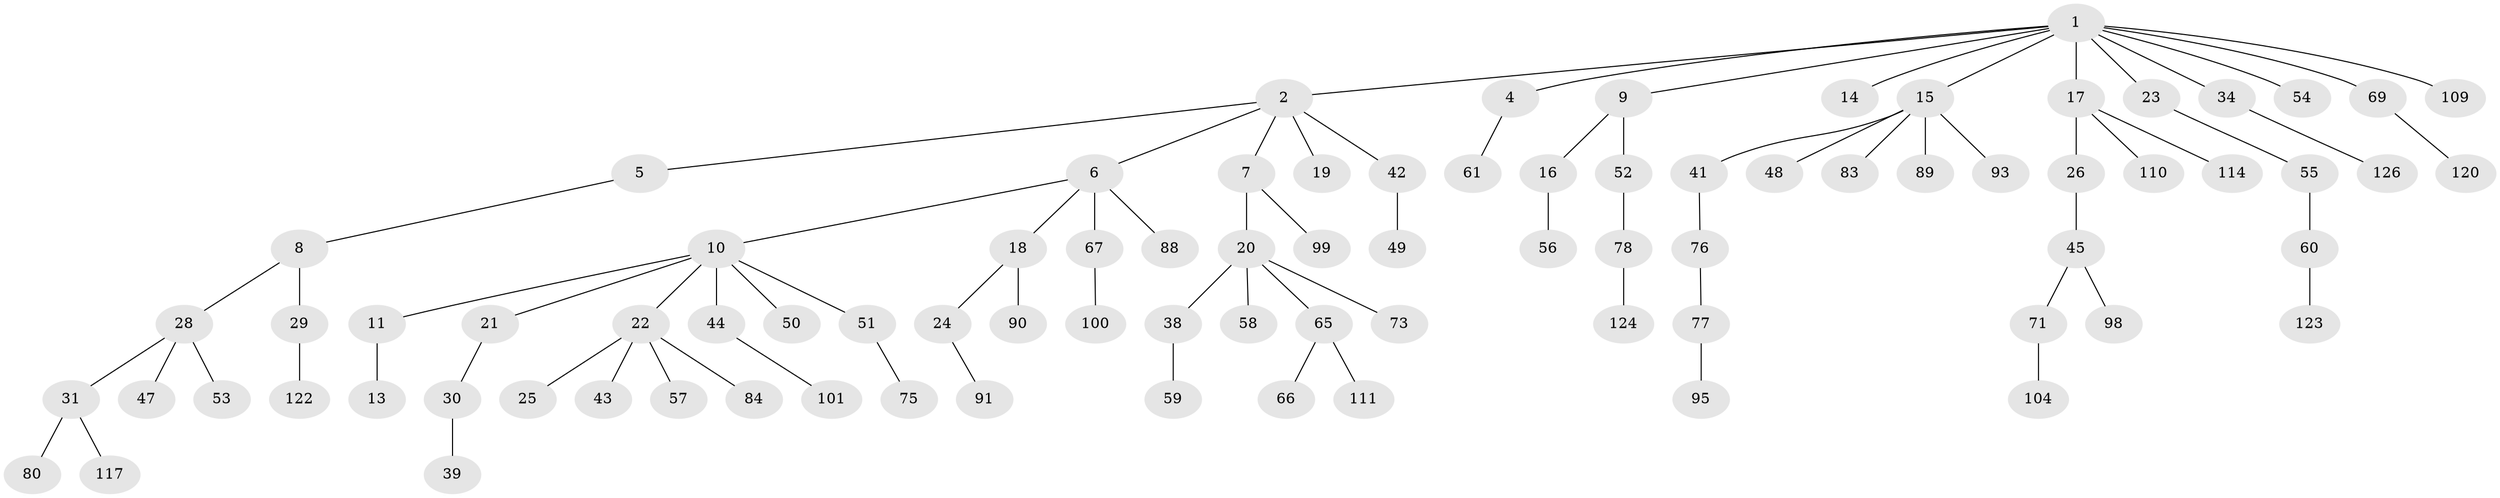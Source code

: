 // Generated by graph-tools (version 1.1) at 2025/52/02/27/25 19:52:11]
// undirected, 85 vertices, 84 edges
graph export_dot {
graph [start="1"]
  node [color=gray90,style=filled];
  1 [super="+12"];
  2 [super="+3"];
  4 [super="+86"];
  5;
  6 [super="+63"];
  7 [super="+36"];
  8 [super="+27"];
  9 [super="+121"];
  10 [super="+94"];
  11 [super="+74"];
  13 [super="+115"];
  14;
  15 [super="+35"];
  16 [super="+81"];
  17 [super="+113"];
  18 [super="+68"];
  19;
  20 [super="+40"];
  21 [super="+85"];
  22 [super="+106"];
  23;
  24 [super="+108"];
  25;
  26;
  28 [super="+116"];
  29 [super="+37"];
  30 [super="+32"];
  31 [super="+33"];
  34 [super="+96"];
  38 [super="+92"];
  39;
  41;
  42;
  43;
  44;
  45 [super="+46"];
  47 [super="+62"];
  48;
  49 [super="+119"];
  50 [super="+87"];
  51;
  52 [super="+112"];
  53 [super="+64"];
  54 [super="+125"];
  55 [super="+72"];
  56;
  57;
  58;
  59;
  60 [super="+105"];
  61 [super="+118"];
  65 [super="+97"];
  66;
  67 [super="+70"];
  69 [super="+79"];
  71;
  73;
  75;
  76 [super="+82"];
  77;
  78;
  80;
  83;
  84 [super="+103"];
  88;
  89;
  90;
  91;
  93 [super="+107"];
  95;
  98;
  99;
  100;
  101 [super="+102"];
  104;
  109;
  110;
  111;
  114;
  117;
  120;
  122;
  123;
  124;
  126;
  1 -- 2;
  1 -- 4;
  1 -- 9;
  1 -- 17;
  1 -- 34;
  1 -- 109;
  1 -- 69;
  1 -- 54;
  1 -- 23;
  1 -- 14;
  1 -- 15;
  2 -- 5;
  2 -- 6;
  2 -- 19;
  2 -- 42;
  2 -- 7;
  4 -- 61;
  5 -- 8;
  6 -- 10;
  6 -- 18;
  6 -- 67;
  6 -- 88;
  7 -- 20;
  7 -- 99;
  8 -- 28;
  8 -- 29;
  9 -- 16;
  9 -- 52;
  10 -- 11;
  10 -- 21;
  10 -- 22;
  10 -- 44;
  10 -- 50;
  10 -- 51;
  11 -- 13;
  15 -- 41;
  15 -- 48;
  15 -- 83;
  15 -- 89;
  15 -- 93;
  16 -- 56;
  17 -- 26;
  17 -- 110;
  17 -- 114;
  18 -- 24;
  18 -- 90;
  20 -- 38;
  20 -- 58;
  20 -- 73;
  20 -- 65;
  21 -- 30;
  22 -- 25;
  22 -- 43;
  22 -- 57;
  22 -- 84;
  23 -- 55;
  24 -- 91;
  26 -- 45;
  28 -- 31;
  28 -- 47;
  28 -- 53;
  29 -- 122;
  30 -- 39;
  31 -- 80;
  31 -- 117;
  34 -- 126;
  38 -- 59;
  41 -- 76;
  42 -- 49;
  44 -- 101;
  45 -- 98;
  45 -- 71;
  51 -- 75;
  52 -- 78;
  55 -- 60;
  60 -- 123;
  65 -- 66;
  65 -- 111;
  67 -- 100;
  69 -- 120;
  71 -- 104;
  76 -- 77;
  77 -- 95;
  78 -- 124;
}
